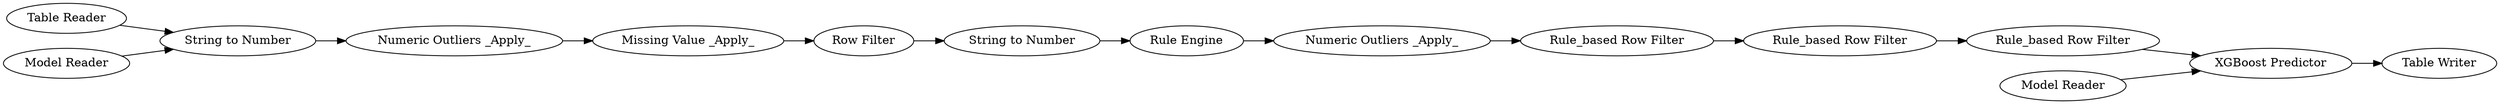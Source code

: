 digraph {
	3 -> 327
	162 -> 161
	1 -> 227
	235 -> 237
	227 -> 235
	236 -> 13
	231 -> 3
	13 -> 230
	230 -> 231
	229 -> 162
	237 -> 229
	2 -> 3
	161 -> 236
	325 -> 227
	231 [label="Rule_based Row Filter"]
	227 [label="String to Number"]
	229 [label="Row Filter"]
	13 [label="Rule_based Row Filter"]
	237 [label="Missing Value _Apply_"]
	235 [label="Numeric Outliers _Apply_"]
	1 [label="Table Reader"]
	236 [label="Numeric Outliers _Apply_"]
	161 [label="Rule Engine"]
	230 [label="Rule_based Row Filter"]
	325 [label="Model Reader"]
	162 [label="String to Number"]
	327 [label="Table Writer"]
	3 [label="XGBoost Predictor"]
	2 [label="Model Reader"]
	rankdir=LR
}
